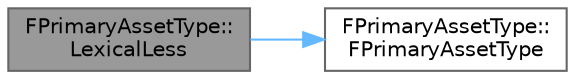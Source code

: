 digraph "FPrimaryAssetType::LexicalLess"
{
 // INTERACTIVE_SVG=YES
 // LATEX_PDF_SIZE
  bgcolor="transparent";
  edge [fontname=Helvetica,fontsize=10,labelfontname=Helvetica,labelfontsize=10];
  node [fontname=Helvetica,fontsize=10,shape=box,height=0.2,width=0.4];
  rankdir="LR";
  Node1 [id="Node000001",label="FPrimaryAssetType::\lLexicalLess",height=0.2,width=0.4,color="gray40", fillcolor="grey60", style="filled", fontcolor="black",tooltip=" "];
  Node1 -> Node2 [id="edge1_Node000001_Node000002",color="steelblue1",style="solid",tooltip=" "];
  Node2 [id="Node000002",label="FPrimaryAssetType::\lFPrimaryAssetType",height=0.2,width=0.4,color="grey40", fillcolor="white", style="filled",URL="$da/deb/structFPrimaryAssetType.html#a2bd70618aa6e07b3e3f70fede999776a",tooltip="Convert from FName."];
}
